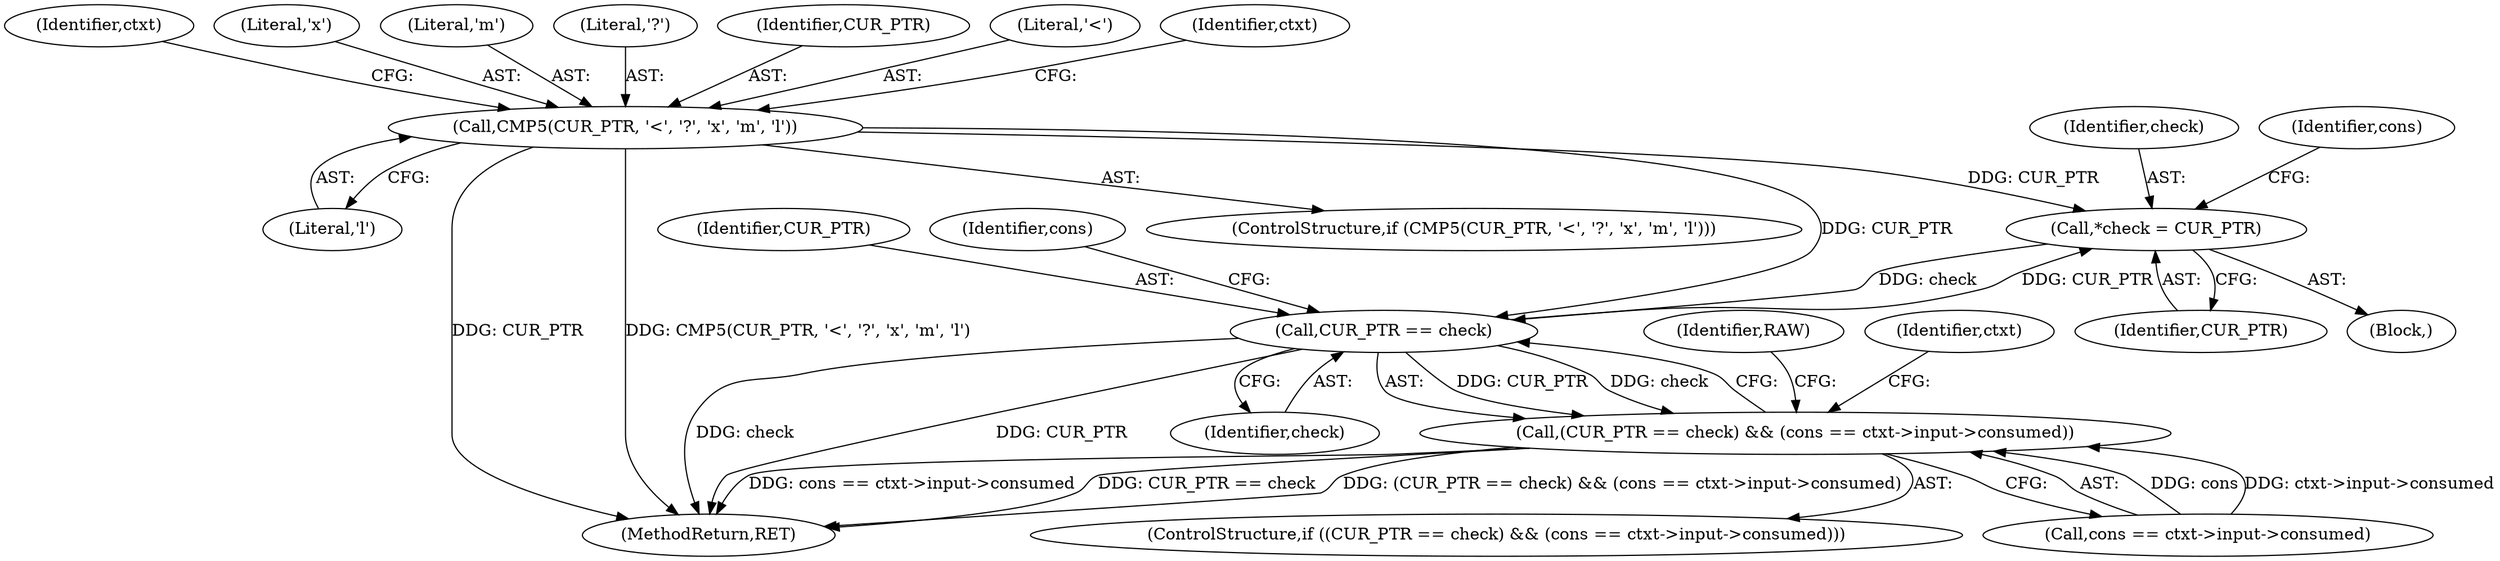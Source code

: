 digraph "0_Chrome_d0947db40187f4708c58e64cbd6013faf9eddeed_22@pointer" {
"1000277" [label="(Call,*check = CUR_PTR)"];
"1000171" [label="(Call,CMP5(CUR_PTR, '<', '?', 'x', 'm', 'l'))"];
"1000337" [label="(Call,CUR_PTR == check)"];
"1000277" [label="(Call,*check = CUR_PTR)"];
"1000336" [label="(Call,(CUR_PTR == check) && (cons == ctxt->input->consumed))"];
"1000340" [label="(Call,cons == ctxt->input->consumed)"];
"1000197" [label="(Identifier,ctxt)"];
"1000175" [label="(Literal,'x')"];
"1000279" [label="(Identifier,CUR_PTR)"];
"1000177" [label="(Literal,'l')"];
"1000277" [label="(Call,*check = CUR_PTR)"];
"1000176" [label="(Literal,'m')"];
"1000170" [label="(ControlStructure,if (CMP5(CUR_PTR, '<', '?', 'x', 'm', 'l')))"];
"1000339" [label="(Identifier,check)"];
"1000275" [label="(Block,)"];
"1000254" [label="(Identifier,RAW)"];
"1000338" [label="(Identifier,CUR_PTR)"];
"1000174" [label="(Literal,'?')"];
"1000282" [label="(Identifier,cons)"];
"1000278" [label="(Identifier,check)"];
"1000172" [label="(Identifier,CUR_PTR)"];
"1000341" [label="(Identifier,cons)"];
"1000349" [label="(Identifier,ctxt)"];
"1000173" [label="(Literal,'<')"];
"1000337" [label="(Call,CUR_PTR == check)"];
"1000335" [label="(ControlStructure,if ((CUR_PTR == check) && (cons == ctxt->input->consumed)))"];
"1000180" [label="(Identifier,ctxt)"];
"1000336" [label="(Call,(CUR_PTR == check) && (cons == ctxt->input->consumed))"];
"1000171" [label="(Call,CMP5(CUR_PTR, '<', '?', 'x', 'm', 'l'))"];
"1000362" [label="(MethodReturn,RET)"];
"1000277" -> "1000275"  [label="AST: "];
"1000277" -> "1000279"  [label="CFG: "];
"1000278" -> "1000277"  [label="AST: "];
"1000279" -> "1000277"  [label="AST: "];
"1000282" -> "1000277"  [label="CFG: "];
"1000171" -> "1000277"  [label="DDG: CUR_PTR"];
"1000337" -> "1000277"  [label="DDG: CUR_PTR"];
"1000277" -> "1000337"  [label="DDG: check"];
"1000171" -> "1000170"  [label="AST: "];
"1000171" -> "1000177"  [label="CFG: "];
"1000172" -> "1000171"  [label="AST: "];
"1000173" -> "1000171"  [label="AST: "];
"1000174" -> "1000171"  [label="AST: "];
"1000175" -> "1000171"  [label="AST: "];
"1000176" -> "1000171"  [label="AST: "];
"1000177" -> "1000171"  [label="AST: "];
"1000180" -> "1000171"  [label="CFG: "];
"1000197" -> "1000171"  [label="CFG: "];
"1000171" -> "1000362"  [label="DDG: CUR_PTR"];
"1000171" -> "1000362"  [label="DDG: CMP5(CUR_PTR, '<', '?', 'x', 'm', 'l')"];
"1000171" -> "1000337"  [label="DDG: CUR_PTR"];
"1000337" -> "1000336"  [label="AST: "];
"1000337" -> "1000339"  [label="CFG: "];
"1000338" -> "1000337"  [label="AST: "];
"1000339" -> "1000337"  [label="AST: "];
"1000341" -> "1000337"  [label="CFG: "];
"1000336" -> "1000337"  [label="CFG: "];
"1000337" -> "1000362"  [label="DDG: check"];
"1000337" -> "1000362"  [label="DDG: CUR_PTR"];
"1000337" -> "1000336"  [label="DDG: CUR_PTR"];
"1000337" -> "1000336"  [label="DDG: check"];
"1000336" -> "1000335"  [label="AST: "];
"1000336" -> "1000340"  [label="CFG: "];
"1000340" -> "1000336"  [label="AST: "];
"1000254" -> "1000336"  [label="CFG: "];
"1000349" -> "1000336"  [label="CFG: "];
"1000336" -> "1000362"  [label="DDG: (CUR_PTR == check) && (cons == ctxt->input->consumed)"];
"1000336" -> "1000362"  [label="DDG: cons == ctxt->input->consumed"];
"1000336" -> "1000362"  [label="DDG: CUR_PTR == check"];
"1000340" -> "1000336"  [label="DDG: cons"];
"1000340" -> "1000336"  [label="DDG: ctxt->input->consumed"];
}
